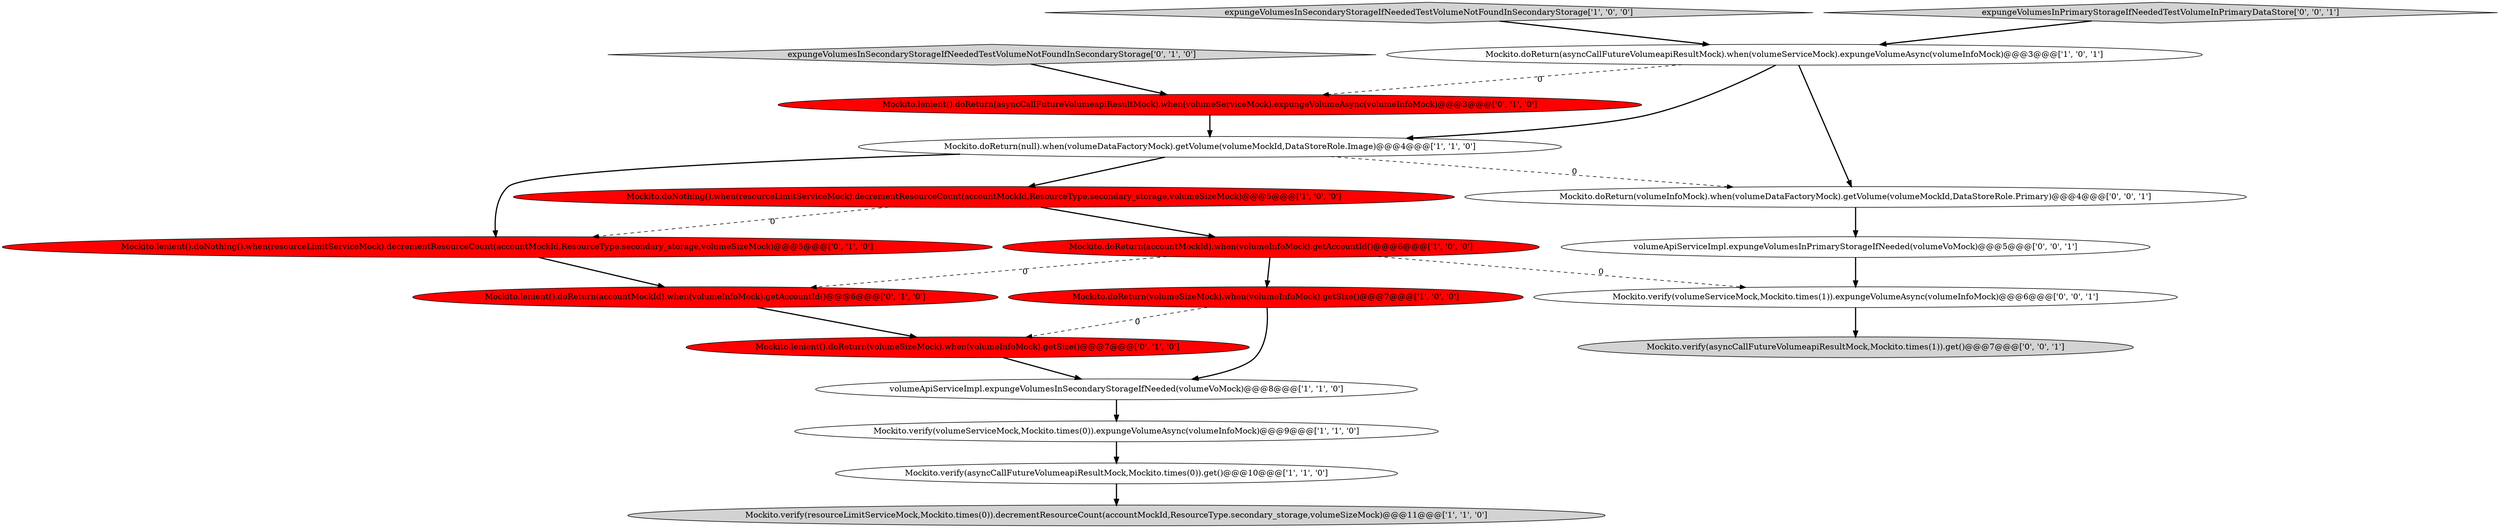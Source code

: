 digraph {
4 [style = filled, label = "volumeApiServiceImpl.expungeVolumesInSecondaryStorageIfNeeded(volumeVoMock)@@@8@@@['1', '1', '0']", fillcolor = white, shape = ellipse image = "AAA0AAABBB1BBB"];
9 [style = filled, label = "Mockito.doReturn(null).when(volumeDataFactoryMock).getVolume(volumeMockId,DataStoreRole.Image)@@@4@@@['1', '1', '0']", fillcolor = white, shape = ellipse image = "AAA0AAABBB1BBB"];
3 [style = filled, label = "Mockito.verify(asyncCallFutureVolumeapiResultMock,Mockito.times(0)).get()@@@10@@@['1', '1', '0']", fillcolor = white, shape = ellipse image = "AAA0AAABBB1BBB"];
7 [style = filled, label = "Mockito.verify(resourceLimitServiceMock,Mockito.times(0)).decrementResourceCount(accountMockId,ResourceType.secondary_storage,volumeSizeMock)@@@11@@@['1', '1', '0']", fillcolor = lightgray, shape = ellipse image = "AAA0AAABBB1BBB"];
13 [style = filled, label = "Mockito.lenient().doReturn(accountMockId).when(volumeInfoMock).getAccountId()@@@6@@@['0', '1', '0']", fillcolor = red, shape = ellipse image = "AAA1AAABBB2BBB"];
1 [style = filled, label = "Mockito.doReturn(asyncCallFutureVolumeapiResultMock).when(volumeServiceMock).expungeVolumeAsync(volumeInfoMock)@@@3@@@['1', '0', '1']", fillcolor = white, shape = ellipse image = "AAA0AAABBB1BBB"];
8 [style = filled, label = "Mockito.doReturn(volumeSizeMock).when(volumeInfoMock).getSize()@@@7@@@['1', '0', '0']", fillcolor = red, shape = ellipse image = "AAA1AAABBB1BBB"];
12 [style = filled, label = "expungeVolumesInSecondaryStorageIfNeededTestVolumeNotFoundInSecondaryStorage['0', '1', '0']", fillcolor = lightgray, shape = diamond image = "AAA0AAABBB2BBB"];
5 [style = filled, label = "Mockito.verify(volumeServiceMock,Mockito.times(0)).expungeVolumeAsync(volumeInfoMock)@@@9@@@['1', '1', '0']", fillcolor = white, shape = ellipse image = "AAA0AAABBB1BBB"];
10 [style = filled, label = "Mockito.lenient().doReturn(volumeSizeMock).when(volumeInfoMock).getSize()@@@7@@@['0', '1', '0']", fillcolor = red, shape = ellipse image = "AAA1AAABBB2BBB"];
16 [style = filled, label = "Mockito.verify(volumeServiceMock,Mockito.times(1)).expungeVolumeAsync(volumeInfoMock)@@@6@@@['0', '0', '1']", fillcolor = white, shape = ellipse image = "AAA0AAABBB3BBB"];
15 [style = filled, label = "Mockito.doReturn(volumeInfoMock).when(volumeDataFactoryMock).getVolume(volumeMockId,DataStoreRole.Primary)@@@4@@@['0', '0', '1']", fillcolor = white, shape = ellipse image = "AAA0AAABBB3BBB"];
19 [style = filled, label = "Mockito.verify(asyncCallFutureVolumeapiResultMock,Mockito.times(1)).get()@@@7@@@['0', '0', '1']", fillcolor = lightgray, shape = ellipse image = "AAA0AAABBB3BBB"];
6 [style = filled, label = "expungeVolumesInSecondaryStorageIfNeededTestVolumeNotFoundInSecondaryStorage['1', '0', '0']", fillcolor = lightgray, shape = diamond image = "AAA0AAABBB1BBB"];
18 [style = filled, label = "volumeApiServiceImpl.expungeVolumesInPrimaryStorageIfNeeded(volumeVoMock)@@@5@@@['0', '0', '1']", fillcolor = white, shape = ellipse image = "AAA0AAABBB3BBB"];
0 [style = filled, label = "Mockito.doNothing().when(resourceLimitServiceMock).decrementResourceCount(accountMockId,ResourceType.secondary_storage,volumeSizeMock)@@@5@@@['1', '0', '0']", fillcolor = red, shape = ellipse image = "AAA1AAABBB1BBB"];
2 [style = filled, label = "Mockito.doReturn(accountMockId).when(volumeInfoMock).getAccountId()@@@6@@@['1', '0', '0']", fillcolor = red, shape = ellipse image = "AAA1AAABBB1BBB"];
17 [style = filled, label = "expungeVolumesInPrimaryStorageIfNeededTestVolumeInPrimaryDataStore['0', '0', '1']", fillcolor = lightgray, shape = diamond image = "AAA0AAABBB3BBB"];
14 [style = filled, label = "Mockito.lenient().doNothing().when(resourceLimitServiceMock).decrementResourceCount(accountMockId,ResourceType.secondary_storage,volumeSizeMock)@@@5@@@['0', '1', '0']", fillcolor = red, shape = ellipse image = "AAA1AAABBB2BBB"];
11 [style = filled, label = "Mockito.lenient().doReturn(asyncCallFutureVolumeapiResultMock).when(volumeServiceMock).expungeVolumeAsync(volumeInfoMock)@@@3@@@['0', '1', '0']", fillcolor = red, shape = ellipse image = "AAA1AAABBB2BBB"];
5->3 [style = bold, label=""];
13->10 [style = bold, label=""];
8->10 [style = dashed, label="0"];
9->0 [style = bold, label=""];
17->1 [style = bold, label=""];
1->15 [style = bold, label=""];
0->2 [style = bold, label=""];
12->11 [style = bold, label=""];
16->19 [style = bold, label=""];
11->9 [style = bold, label=""];
15->18 [style = bold, label=""];
1->9 [style = bold, label=""];
0->14 [style = dashed, label="0"];
6->1 [style = bold, label=""];
3->7 [style = bold, label=""];
1->11 [style = dashed, label="0"];
2->13 [style = dashed, label="0"];
2->16 [style = dashed, label="0"];
9->14 [style = bold, label=""];
10->4 [style = bold, label=""];
8->4 [style = bold, label=""];
14->13 [style = bold, label=""];
4->5 [style = bold, label=""];
2->8 [style = bold, label=""];
9->15 [style = dashed, label="0"];
18->16 [style = bold, label=""];
}
